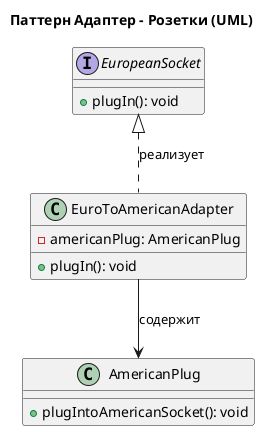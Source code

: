 @startuml AdapterPatternUML_Sockets
title Паттерн Адаптер - Розетки (UML)

interface EuropeanSocket {
    + plugIn(): void
}

class EuroToAmericanAdapter {
    - americanPlug: AmericanPlug
    + plugIn(): void
}

class AmericanPlug {
    + plugIntoAmericanSocket(): void
}

EuropeanSocket <|.. EuroToAmericanAdapter : реализует
EuroToAmericanAdapter --> AmericanPlug : содержит

@enduml